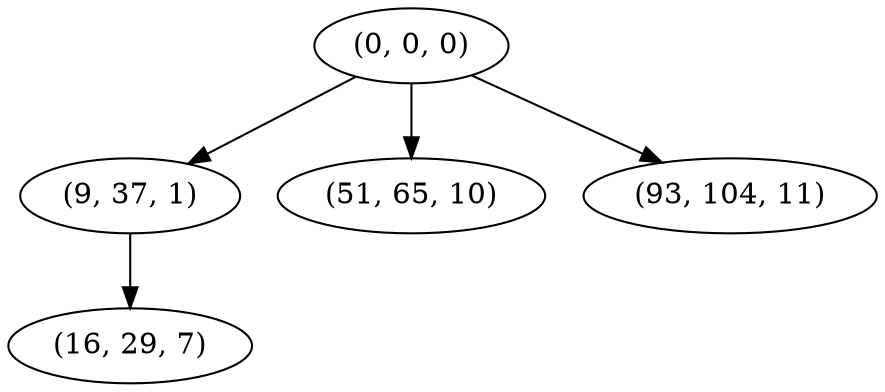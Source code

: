 digraph tree {
    "(0, 0, 0)";
    "(9, 37, 1)";
    "(16, 29, 7)";
    "(51, 65, 10)";
    "(93, 104, 11)";
    "(0, 0, 0)" -> "(9, 37, 1)";
    "(0, 0, 0)" -> "(51, 65, 10)";
    "(0, 0, 0)" -> "(93, 104, 11)";
    "(9, 37, 1)" -> "(16, 29, 7)";
}
